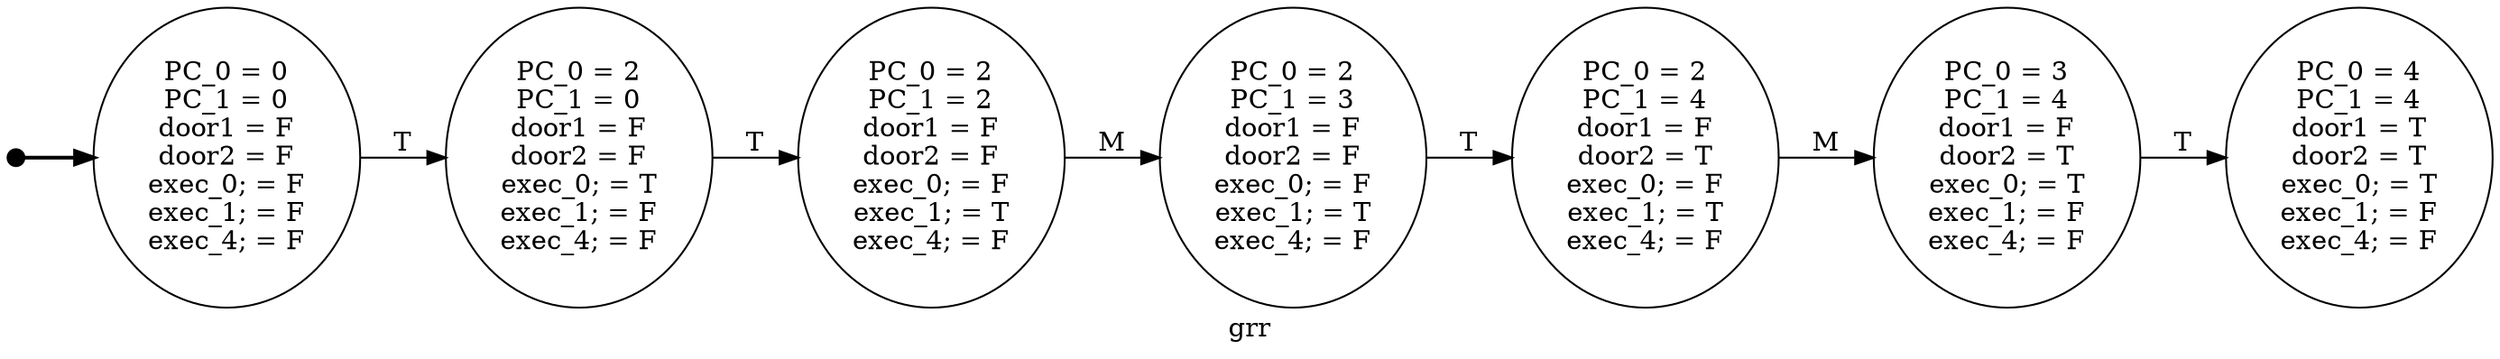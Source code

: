 digraph CFG {
graph [rankdir=LR];
node [ label = "PC_0 = 0\nPC_1 = 0\ndoor1 = F\ndoor2 = F\nexec_0; = F\nexec_1; = F\nexec_4; = F\n" ]; state_0;
node [ label = "PC_0 = 2\nPC_1 = 0\ndoor1 = F\ndoor2 = F\nexec_0; = T\nexec_1; = F\nexec_4; = F\n" ]; state_1;
node [ label = "PC_0 = 2\nPC_1 = 2\ndoor1 = F\ndoor2 = F\nexec_0; = F\nexec_1; = T\nexec_4; = F\n" ]; state_2;
node [ label = "PC_0 = 2\nPC_1 = 3\ndoor1 = F\ndoor2 = F\nexec_0; = F\nexec_1; = T\nexec_4; = F\n" ]; state_3;
node [ label = "PC_0 = 2\nPC_1 = 4\ndoor1 = F\ndoor2 = T\nexec_0; = F\nexec_1; = T\nexec_4; = F\n" ]; state_4;
node [ label = "PC_0 = 3\nPC_1 = 4\ndoor1 = F\ndoor2 = T\nexec_0; = T\nexec_1; = F\nexec_4; = F\n" ]; state_5;
node [ label = "PC_0 = 4\nPC_1 = 4\ndoor1 = T\ndoor2 = T\nexec_0; = T\nexec_1; = F\nexec_4; = F\n" ]; state_6;
start [style = filled, color=black, label="", height=0.12,width=0.12,fontsize=1];
start -> state_0[ style = "bold"];
state_0 -> state_1 [ label = T ];
state_1 -> state_2 [ label = T ];
state_2 -> state_3 [ label = M ];
state_3 -> state_4 [ label = T ];
state_4 -> state_5 [ label = M ];
state_5 -> state_6 [ label = T ];
label="grr";
}